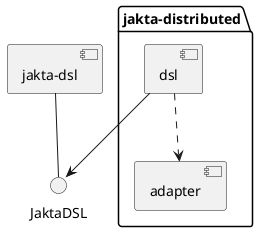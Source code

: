 @startuml
component "jakta-dsl" as JDSL

package jakta-distributed as JDD {
    component dsl
    component "adapter" as AD
}

() JaktaDSL as J

JDSL -- J
dsl ..> AD
dsl --> J
@enduml